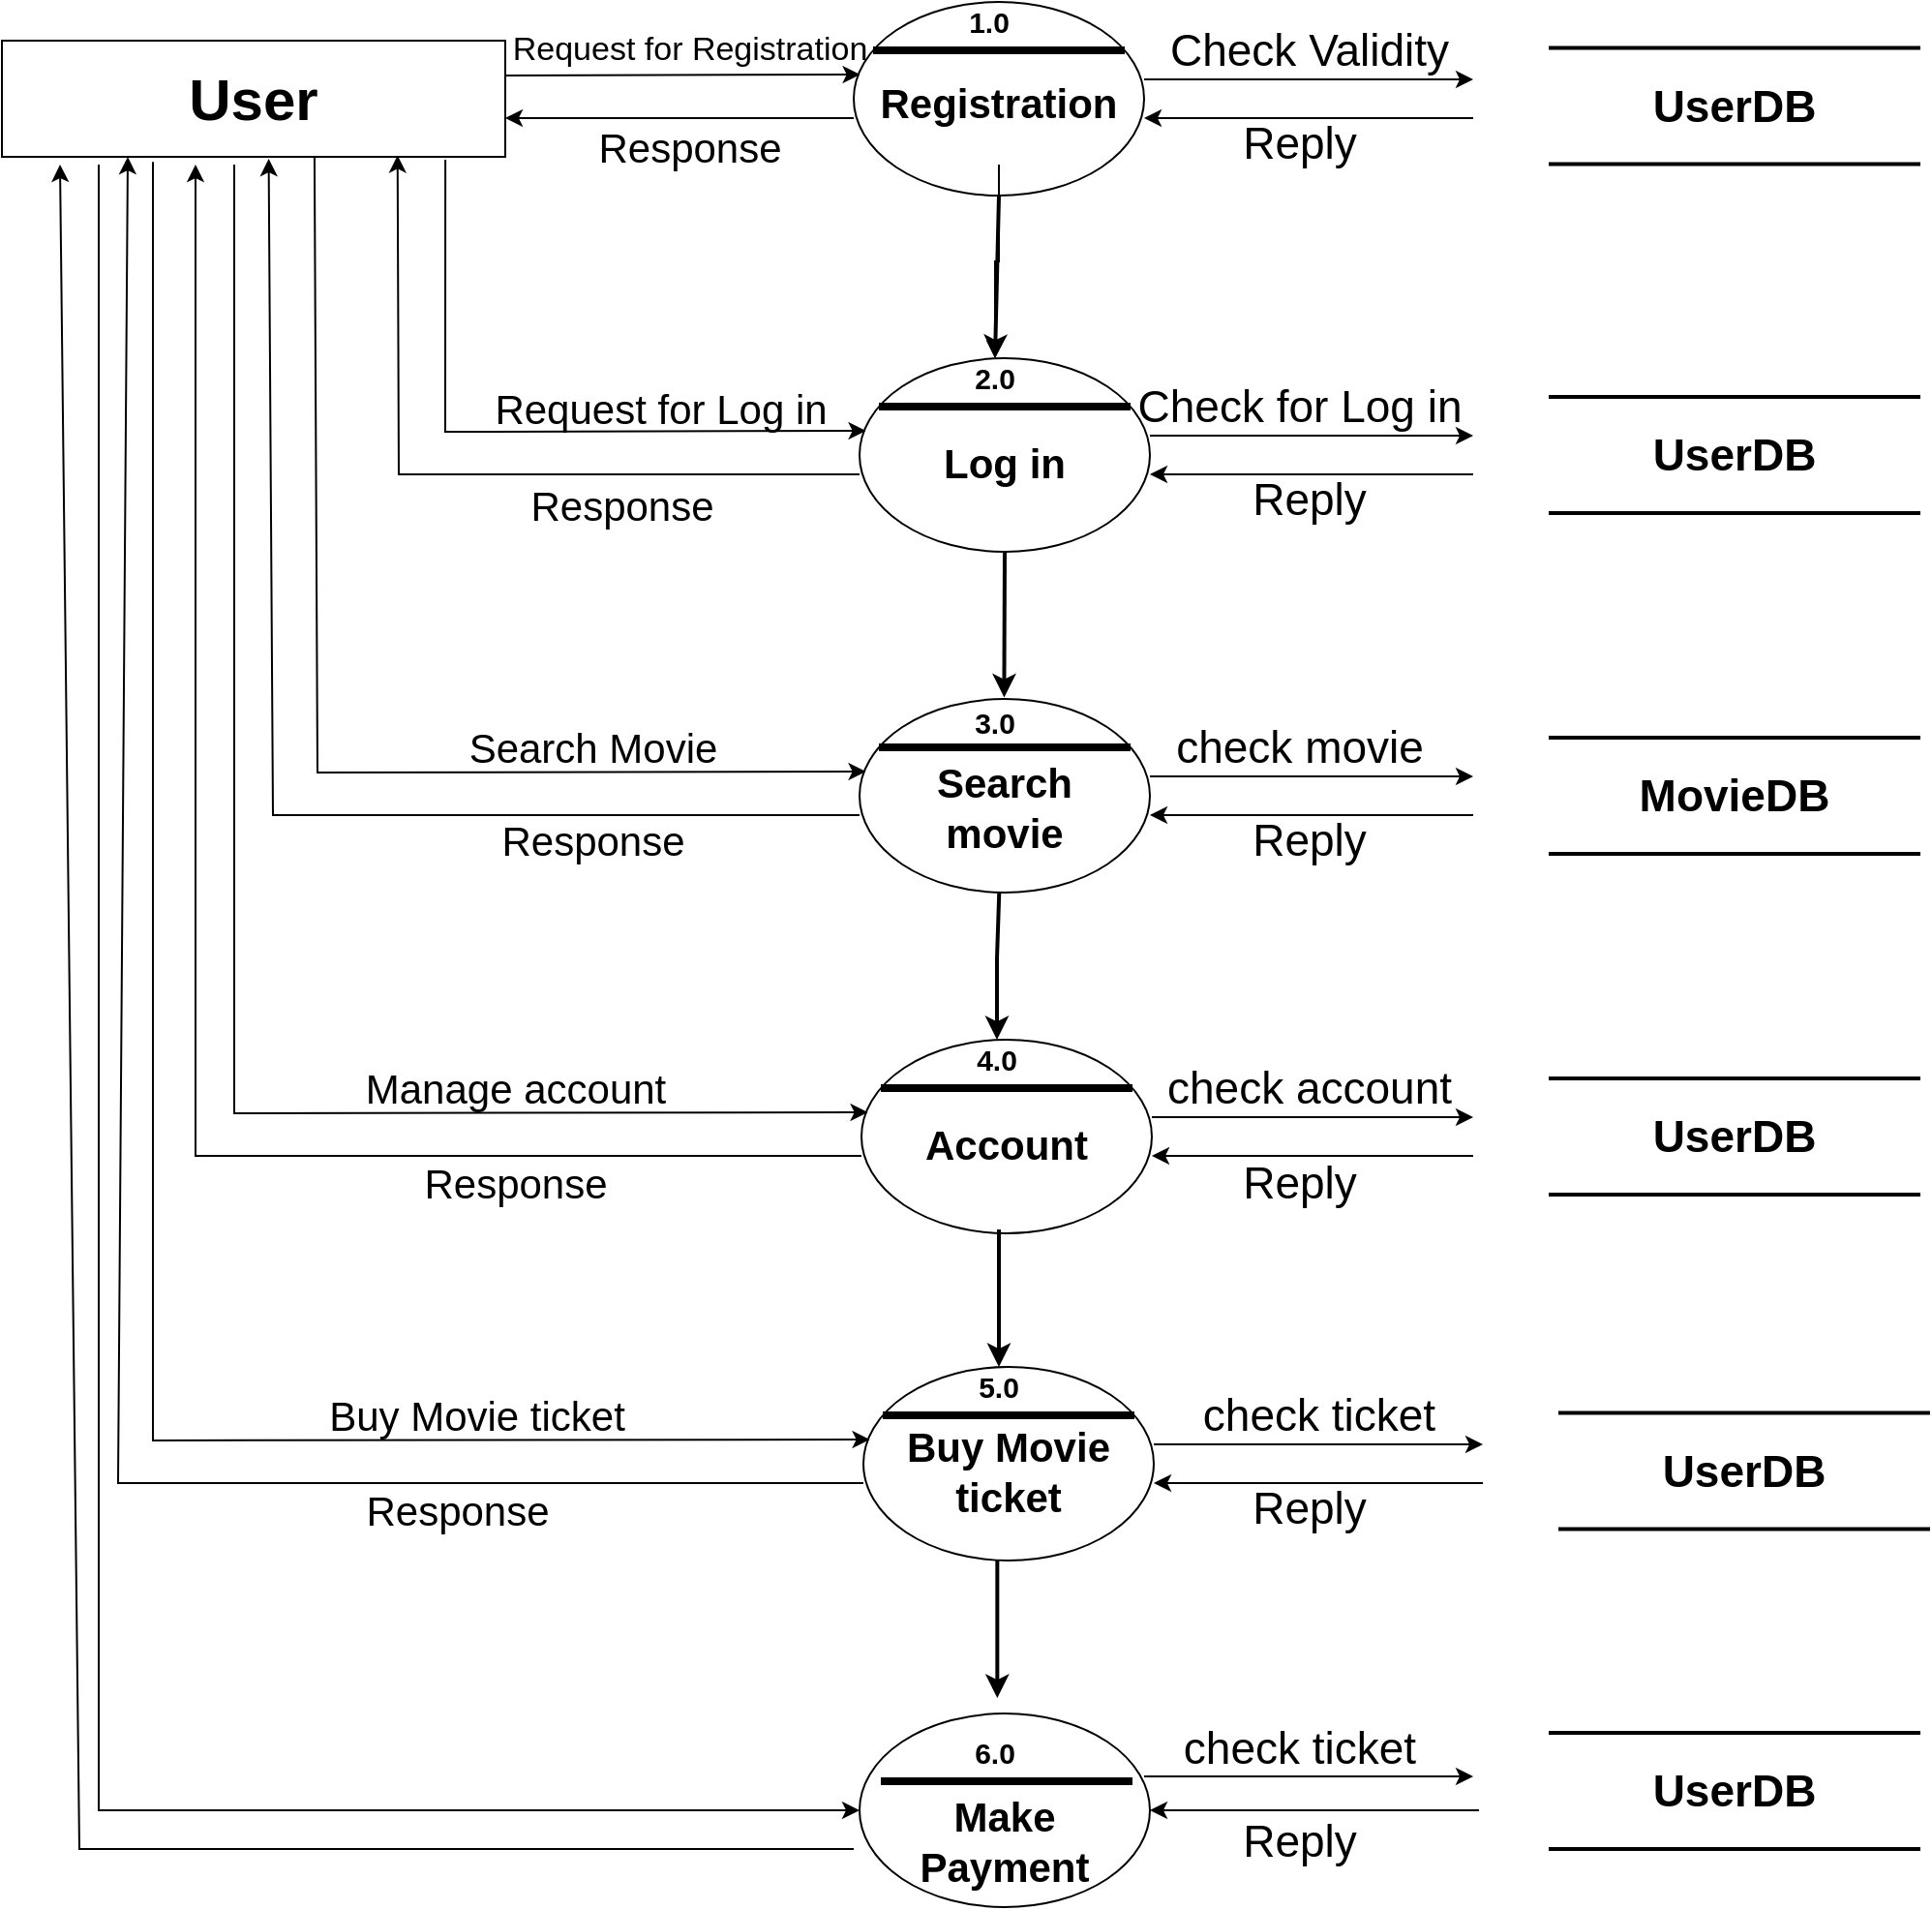 <mxfile version="16.5.3" type="google"><diagram name="Page-1" id="8ce9d11a-91a2-4d17-14d8-a56ed91bf033"><mxGraphModel dx="1887" dy="995" grid="1" gridSize="10" guides="1" tooltips="1" connect="1" arrows="1" fold="1" page="1" pageScale="1" pageWidth="1100" pageHeight="850" background="none" math="0" shadow="0"><root><mxCell id="0"/><mxCell id="1" parent="0"/><mxCell id="7LS0j4JChtvnkPmOGhUi-42" value="" style="ellipse;whiteSpace=wrap;html=1;" parent="1" vertex="1"><mxGeometry x="480" y="86" width="150" height="100" as="geometry"/></mxCell><mxCell id="bZD-gX8UPFdIb8TvTeiv-1" value="" style="edgeStyle=orthogonalEdgeStyle;rounded=0;orthogonalLoop=1;jettySize=auto;html=1;" parent="1" source="7LS0j4JChtvnkPmOGhUi-43" target="7LS0j4JChtvnkPmOGhUi-100" edge="1"><mxGeometry relative="1" as="geometry"/></mxCell><mxCell id="7LS0j4JChtvnkPmOGhUi-43" value="Registration" style="text;html=1;strokeColor=none;fillColor=none;align=center;verticalAlign=middle;whiteSpace=wrap;rounded=0;fontSize=21;fontStyle=1" parent="1" vertex="1"><mxGeometry x="490" y="106" width="130" height="64" as="geometry"/></mxCell><mxCell id="7LS0j4JChtvnkPmOGhUi-44" value="" style="line;strokeWidth=4;html=1;perimeter=backbonePerimeter;points=[];outlineConnect=0;fontSize=21;" parent="1" vertex="1"><mxGeometry x="490" y="106" width="130" height="10" as="geometry"/></mxCell><mxCell id="7LS0j4JChtvnkPmOGhUi-45" value="1.0" style="text;html=1;strokeColor=none;fillColor=none;align=center;verticalAlign=middle;whiteSpace=wrap;rounded=0;fontSize=15;fontStyle=1" parent="1" vertex="1"><mxGeometry x="525" y="86" width="50" height="20" as="geometry"/></mxCell><mxCell id="7LS0j4JChtvnkPmOGhUi-46" value="" style="endArrow=classic;html=1;rounded=0;fontSize=15;entryX=0.022;entryY=0.375;entryDx=0;entryDy=0;entryPerimeter=0;" parent="1" target="7LS0j4JChtvnkPmOGhUi-42" edge="1"><mxGeometry width="50" height="50" relative="1" as="geometry"><mxPoint x="300" y="124" as="sourcePoint"/><mxPoint x="470" y="116" as="targetPoint"/></mxGeometry></mxCell><mxCell id="7LS0j4JChtvnkPmOGhUi-47" value="" style="endArrow=classic;html=1;rounded=0;fontSize=15;" parent="1" edge="1"><mxGeometry width="50" height="50" relative="1" as="geometry"><mxPoint x="800" y="146" as="sourcePoint"/><mxPoint x="630" y="146.0" as="targetPoint"/></mxGeometry></mxCell><mxCell id="7LS0j4JChtvnkPmOGhUi-48" value="" style="endArrow=classic;html=1;rounded=0;fontSize=15;" parent="1" edge="1"><mxGeometry width="50" height="50" relative="1" as="geometry"><mxPoint x="630" y="126" as="sourcePoint"/><mxPoint x="800" y="126" as="targetPoint"/></mxGeometry></mxCell><mxCell id="7LS0j4JChtvnkPmOGhUi-49" value="" style="endArrow=classic;html=1;rounded=0;fontSize=15;" parent="1" edge="1"><mxGeometry width="50" height="50" relative="1" as="geometry"><mxPoint x="480" y="146.0" as="sourcePoint"/><mxPoint x="300" y="146" as="targetPoint"/></mxGeometry></mxCell><mxCell id="7LS0j4JChtvnkPmOGhUi-97" value="" style="ellipse;whiteSpace=wrap;html=1;" parent="1" vertex="1"><mxGeometry x="483" y="270" width="150" height="100" as="geometry"/></mxCell><mxCell id="7LS0j4JChtvnkPmOGhUi-98" value="Log in" style="text;html=1;strokeColor=none;fillColor=none;align=center;verticalAlign=middle;whiteSpace=wrap;rounded=0;fontSize=21;fontStyle=1" parent="1" vertex="1"><mxGeometry x="493" y="290" width="130" height="67.5" as="geometry"/></mxCell><mxCell id="7LS0j4JChtvnkPmOGhUi-99" value="" style="line;strokeWidth=4;html=1;perimeter=backbonePerimeter;points=[];outlineConnect=0;fontSize=21;" parent="1" vertex="1"><mxGeometry x="493" y="290" width="130" height="10" as="geometry"/></mxCell><mxCell id="7LS0j4JChtvnkPmOGhUi-100" value="2.0" style="text;html=1;strokeColor=none;fillColor=none;align=center;verticalAlign=middle;whiteSpace=wrap;rounded=0;fontSize=15;fontStyle=1" parent="1" vertex="1"><mxGeometry x="528" y="270" width="50" height="20" as="geometry"/></mxCell><mxCell id="7LS0j4JChtvnkPmOGhUi-101" value="" style="endArrow=classic;html=1;rounded=0;fontSize=15;entryX=0.022;entryY=0.375;entryDx=0;entryDy=0;entryPerimeter=0;exitX=0.881;exitY=1.025;exitDx=0;exitDy=0;exitPerimeter=0;" parent="1" source="7LS0j4JChtvnkPmOGhUi-121" target="7LS0j4JChtvnkPmOGhUi-97" edge="1"><mxGeometry width="50" height="50" relative="1" as="geometry"><mxPoint x="269" y="200" as="sourcePoint"/><mxPoint x="473" y="300" as="targetPoint"/><Array as="points"><mxPoint x="269" y="308"/></Array></mxGeometry></mxCell><mxCell id="7LS0j4JChtvnkPmOGhUi-102" value="" style="endArrow=classic;html=1;rounded=0;fontSize=15;" parent="1" edge="1"><mxGeometry width="50" height="50" relative="1" as="geometry"><mxPoint x="800" y="330" as="sourcePoint"/><mxPoint x="633" y="330.0" as="targetPoint"/></mxGeometry></mxCell><mxCell id="7LS0j4JChtvnkPmOGhUi-103" value="" style="endArrow=classic;html=1;rounded=0;fontSize=15;" parent="1" edge="1"><mxGeometry width="50" height="50" relative="1" as="geometry"><mxPoint x="633" y="310.0" as="sourcePoint"/><mxPoint x="800" y="310" as="targetPoint"/></mxGeometry></mxCell><mxCell id="7LS0j4JChtvnkPmOGhUi-104" value="" style="endArrow=classic;html=1;rounded=0;fontSize=15;entryX=0.786;entryY=0.987;entryDx=0;entryDy=0;entryPerimeter=0;" parent="1" target="7LS0j4JChtvnkPmOGhUi-121" edge="1"><mxGeometry width="50" height="50" relative="1" as="geometry"><mxPoint x="483" y="330.0" as="sourcePoint"/><mxPoint x="240" y="170" as="targetPoint"/><Array as="points"><mxPoint x="245" y="330"/></Array></mxGeometry></mxCell><mxCell id="7LS0j4JChtvnkPmOGhUi-105" value="" style="ellipse;whiteSpace=wrap;html=1;" parent="1" vertex="1"><mxGeometry x="483" y="446" width="150" height="100" as="geometry"/></mxCell><mxCell id="7LS0j4JChtvnkPmOGhUi-106" value="Search movie" style="text;html=1;strokeColor=none;fillColor=none;align=center;verticalAlign=middle;whiteSpace=wrap;rounded=0;fontSize=21;fontStyle=1" parent="1" vertex="1"><mxGeometry x="503" y="469.5" width="110" height="64" as="geometry"/></mxCell><mxCell id="7LS0j4JChtvnkPmOGhUi-107" value="" style="line;strokeWidth=4;html=1;perimeter=backbonePerimeter;points=[];outlineConnect=0;fontSize=21;" parent="1" vertex="1"><mxGeometry x="493" y="466" width="130" height="10" as="geometry"/></mxCell><mxCell id="7LS0j4JChtvnkPmOGhUi-108" value="3.0" style="text;html=1;strokeColor=none;fillColor=none;align=center;verticalAlign=middle;whiteSpace=wrap;rounded=0;fontSize=15;fontStyle=1" parent="1" vertex="1"><mxGeometry x="528" y="446" width="50" height="24" as="geometry"/></mxCell><mxCell id="7LS0j4JChtvnkPmOGhUi-109" value="" style="endArrow=classic;html=1;rounded=0;fontSize=15;entryX=0.022;entryY=0.375;entryDx=0;entryDy=0;entryPerimeter=0;exitX=0.621;exitY=1.002;exitDx=0;exitDy=0;exitPerimeter=0;" parent="1" source="7LS0j4JChtvnkPmOGhUi-121" target="7LS0j4JChtvnkPmOGhUi-105" edge="1"><mxGeometry width="50" height="50" relative="1" as="geometry"><mxPoint x="203" y="170" as="sourcePoint"/><mxPoint x="473" y="476" as="targetPoint"/><Array as="points"><mxPoint x="203" y="484"/></Array></mxGeometry></mxCell><mxCell id="7LS0j4JChtvnkPmOGhUi-110" value="" style="endArrow=classic;html=1;rounded=0;fontSize=15;" parent="1" edge="1"><mxGeometry width="50" height="50" relative="1" as="geometry"><mxPoint x="800" y="506" as="sourcePoint"/><mxPoint x="633" y="506.0" as="targetPoint"/></mxGeometry></mxCell><mxCell id="7LS0j4JChtvnkPmOGhUi-111" value="" style="endArrow=classic;html=1;rounded=0;fontSize=15;" parent="1" edge="1"><mxGeometry width="50" height="50" relative="1" as="geometry"><mxPoint x="633" y="486.0" as="sourcePoint"/><mxPoint x="800" y="486" as="targetPoint"/></mxGeometry></mxCell><mxCell id="7LS0j4JChtvnkPmOGhUi-112" value="" style="endArrow=classic;html=1;rounded=0;fontSize=15;entryX=0.53;entryY=1.017;entryDx=0;entryDy=0;entryPerimeter=0;" parent="1" target="7LS0j4JChtvnkPmOGhUi-121" edge="1"><mxGeometry width="50" height="50" relative="1" as="geometry"><mxPoint x="483" y="506.0" as="sourcePoint"/><mxPoint x="393" y="506.0" as="targetPoint"/><Array as="points"><mxPoint x="180" y="506"/></Array></mxGeometry></mxCell><mxCell id="7LS0j4JChtvnkPmOGhUi-113" value="" style="ellipse;whiteSpace=wrap;html=1;" parent="1" vertex="1"><mxGeometry x="484" y="622" width="150" height="100" as="geometry"/></mxCell><mxCell id="7LS0j4JChtvnkPmOGhUi-114" value="Account" style="text;html=1;strokeColor=none;fillColor=none;align=center;verticalAlign=middle;whiteSpace=wrap;rounded=0;fontSize=21;fontStyle=1" parent="1" vertex="1"><mxGeometry x="494" y="642" width="130" height="67.5" as="geometry"/></mxCell><mxCell id="7LS0j4JChtvnkPmOGhUi-115" value="" style="line;strokeWidth=4;html=1;perimeter=backbonePerimeter;points=[];outlineConnect=0;fontSize=21;" parent="1" vertex="1"><mxGeometry x="494" y="642" width="130" height="10" as="geometry"/></mxCell><mxCell id="7LS0j4JChtvnkPmOGhUi-116" value="4.0" style="text;html=1;strokeColor=none;fillColor=none;align=center;verticalAlign=middle;whiteSpace=wrap;rounded=0;fontSize=15;fontStyle=1" parent="1" vertex="1"><mxGeometry x="529" y="622" width="50" height="20" as="geometry"/></mxCell><mxCell id="7LS0j4JChtvnkPmOGhUi-117" value="" style="endArrow=classic;html=1;rounded=0;fontSize=15;entryX=0.022;entryY=0.375;entryDx=0;entryDy=0;entryPerimeter=0;" parent="1" target="7LS0j4JChtvnkPmOGhUi-113" edge="1"><mxGeometry width="50" height="50" relative="1" as="geometry"><mxPoint x="160" y="170" as="sourcePoint"/><mxPoint x="474" y="652" as="targetPoint"/><Array as="points"><mxPoint x="160" y="660"/></Array></mxGeometry></mxCell><mxCell id="7LS0j4JChtvnkPmOGhUi-118" value="" style="endArrow=classic;html=1;rounded=0;fontSize=15;" parent="1" edge="1"><mxGeometry width="50" height="50" relative="1" as="geometry"><mxPoint x="800" y="682" as="sourcePoint"/><mxPoint x="634" y="682.0" as="targetPoint"/></mxGeometry></mxCell><mxCell id="7LS0j4JChtvnkPmOGhUi-119" value="" style="endArrow=classic;html=1;rounded=0;fontSize=15;" parent="1" edge="1"><mxGeometry width="50" height="50" relative="1" as="geometry"><mxPoint x="634" y="662.0" as="sourcePoint"/><mxPoint x="800" y="662" as="targetPoint"/></mxGeometry></mxCell><mxCell id="7LS0j4JChtvnkPmOGhUi-120" value="" style="endArrow=classic;html=1;rounded=0;fontSize=15;" parent="1" edge="1"><mxGeometry width="50" height="50" relative="1" as="geometry"><mxPoint x="484" y="682.0" as="sourcePoint"/><mxPoint x="140" y="170" as="targetPoint"/><Array as="points"><mxPoint x="140" y="682"/></Array></mxGeometry></mxCell><mxCell id="7LS0j4JChtvnkPmOGhUi-121" value="" style="rounded=0;whiteSpace=wrap;html=1;fontSize=12;" parent="1" vertex="1"><mxGeometry x="40" y="106" width="260" height="60" as="geometry"/></mxCell><mxCell id="7LS0j4JChtvnkPmOGhUi-122" value="User" style="text;html=1;strokeColor=none;fillColor=none;align=center;verticalAlign=middle;whiteSpace=wrap;rounded=0;fontSize=30;fontStyle=1" parent="1" vertex="1"><mxGeometry x="50" y="116" width="240" height="40" as="geometry"/></mxCell><mxCell id="7LS0j4JChtvnkPmOGhUi-124" value="&lt;font style=&quot;font-size: 23px&quot;&gt;UserDB&lt;/font&gt;" style="shape=partialRectangle;whiteSpace=wrap;html=1;left=0;right=0;fillColor=none;fontSize=23;fontStyle=1;verticalAlign=middle;horizontal=1;spacing=2;labelBorderColor=none;strokeWidth=2;" parent="1" vertex="1"><mxGeometry x="840" y="109.75" width="190" height="60" as="geometry"/></mxCell><mxCell id="7LS0j4JChtvnkPmOGhUi-125" value="UserDB" style="shape=partialRectangle;whiteSpace=wrap;html=1;left=0;right=0;fillColor=none;fontSize=23;fontStyle=1;verticalAlign=middle;horizontal=1;spacing=2;labelBorderColor=none;strokeWidth=2;" parent="1" vertex="1"><mxGeometry x="840" y="290" width="190" height="60" as="geometry"/></mxCell><mxCell id="7LS0j4JChtvnkPmOGhUi-126" value="MovieDB" style="shape=partialRectangle;whiteSpace=wrap;html=1;left=0;right=0;fillColor=none;fontSize=23;fontStyle=1;verticalAlign=middle;horizontal=1;spacing=2;labelBorderColor=none;strokeWidth=2;" parent="1" vertex="1"><mxGeometry x="840" y="466" width="190" height="60" as="geometry"/></mxCell><mxCell id="7LS0j4JChtvnkPmOGhUi-127" value="UserDB" style="shape=partialRectangle;whiteSpace=wrap;html=1;left=0;right=0;fillColor=none;fontSize=23;fontStyle=1;verticalAlign=middle;horizontal=1;spacing=2;labelBorderColor=none;strokeWidth=2;" parent="1" vertex="1"><mxGeometry x="840" y="642" width="190" height="60" as="geometry"/></mxCell><mxCell id="7LS0j4JChtvnkPmOGhUi-132" value="Check Validity" style="text;html=1;align=center;verticalAlign=middle;resizable=0;points=[];autosize=1;strokeColor=none;fillColor=none;fontSize=23;" parent="1" vertex="1"><mxGeometry x="635" y="96" width="160" height="30" as="geometry"/></mxCell><mxCell id="7LS0j4JChtvnkPmOGhUi-134" value="Reply" style="text;html=1;align=center;verticalAlign=middle;resizable=0;points=[];autosize=1;strokeColor=none;fillColor=none;fontSize=23;" parent="1" vertex="1"><mxGeometry x="675" y="143.5" width="70" height="30" as="geometry"/></mxCell><mxCell id="7LS0j4JChtvnkPmOGhUi-135" value="Check for Log in" style="text;html=1;align=center;verticalAlign=middle;resizable=0;points=[];autosize=1;strokeColor=none;fillColor=none;fontSize=23;" parent="1" vertex="1"><mxGeometry x="620" y="280" width="180" height="30" as="geometry"/></mxCell><mxCell id="7LS0j4JChtvnkPmOGhUi-136" value="Reply" style="text;html=1;align=center;verticalAlign=middle;resizable=0;points=[];autosize=1;strokeColor=none;fillColor=none;fontSize=23;" parent="1" vertex="1"><mxGeometry x="680" y="327.5" width="70" height="30" as="geometry"/></mxCell><mxCell id="7LS0j4JChtvnkPmOGhUi-139" value="check movie" style="text;html=1;align=center;verticalAlign=middle;resizable=0;points=[];autosize=1;strokeColor=none;fillColor=none;fontSize=23;" parent="1" vertex="1"><mxGeometry x="640" y="456" width="140" height="30" as="geometry"/></mxCell><mxCell id="7LS0j4JChtvnkPmOGhUi-140" value="Reply" style="text;html=1;align=center;verticalAlign=middle;resizable=0;points=[];autosize=1;strokeColor=none;fillColor=none;fontSize=23;" parent="1" vertex="1"><mxGeometry x="680" y="503.5" width="70" height="30" as="geometry"/></mxCell><mxCell id="7LS0j4JChtvnkPmOGhUi-141" value="check account" style="text;html=1;align=center;verticalAlign=middle;resizable=0;points=[];autosize=1;strokeColor=none;fillColor=none;fontSize=23;" parent="1" vertex="1"><mxGeometry x="635" y="632" width="160" height="30" as="geometry"/></mxCell><mxCell id="7LS0j4JChtvnkPmOGhUi-142" value="Reply" style="text;html=1;align=center;verticalAlign=middle;resizable=0;points=[];autosize=1;strokeColor=none;fillColor=none;fontSize=23;" parent="1" vertex="1"><mxGeometry x="675" y="681" width="70" height="30" as="geometry"/></mxCell><mxCell id="7LS0j4JChtvnkPmOGhUi-143" value="Request for Registration" style="text;html=1;align=center;verticalAlign=middle;resizable=0;points=[];autosize=1;strokeColor=none;fillColor=none;fontSize=17;" parent="1" vertex="1"><mxGeometry x="295" y="96" width="200" height="30" as="geometry"/></mxCell><mxCell id="7LS0j4JChtvnkPmOGhUi-144" value="Response" style="text;html=1;align=center;verticalAlign=middle;resizable=0;points=[];autosize=1;strokeColor=none;fillColor=none;fontSize=21;" parent="1" vertex="1"><mxGeometry x="340" y="146" width="110" height="30" as="geometry"/></mxCell><mxCell id="7LS0j4JChtvnkPmOGhUi-147" value="Request for Log in" style="text;html=1;align=center;verticalAlign=middle;resizable=0;points=[];autosize=1;strokeColor=none;fillColor=none;fontSize=21;" parent="1" vertex="1"><mxGeometry x="285" y="281" width="190" height="30" as="geometry"/></mxCell><mxCell id="7LS0j4JChtvnkPmOGhUi-148" value="Response" style="text;html=1;align=center;verticalAlign=middle;resizable=0;points=[];autosize=1;strokeColor=none;fillColor=none;fontSize=21;" parent="1" vertex="1"><mxGeometry x="305" y="331" width="110" height="30" as="geometry"/></mxCell><mxCell id="7LS0j4JChtvnkPmOGhUi-149" value="Search Movie" style="text;html=1;align=center;verticalAlign=middle;resizable=0;points=[];autosize=1;strokeColor=none;fillColor=none;fontSize=21;" parent="1" vertex="1"><mxGeometry x="275" y="456" width="140" height="30" as="geometry"/></mxCell><mxCell id="7LS0j4JChtvnkPmOGhUi-150" value="Response" style="text;html=1;align=center;verticalAlign=middle;resizable=0;points=[];autosize=1;strokeColor=none;fillColor=none;fontSize=21;" parent="1" vertex="1"><mxGeometry x="290" y="503.5" width="110" height="30" as="geometry"/></mxCell><mxCell id="7LS0j4JChtvnkPmOGhUi-151" value="Manage account" style="text;html=1;align=center;verticalAlign=middle;resizable=0;points=[];autosize=1;strokeColor=none;fillColor=none;fontSize=21;" parent="1" vertex="1"><mxGeometry x="220" y="632" width="170" height="30" as="geometry"/></mxCell><mxCell id="7LS0j4JChtvnkPmOGhUi-152" value="Response" style="text;html=1;align=center;verticalAlign=middle;resizable=0;points=[];autosize=1;strokeColor=none;fillColor=none;fontSize=21;" parent="1" vertex="1"><mxGeometry x="250" y="681" width="110" height="30" as="geometry"/></mxCell><mxCell id="PsRP6glq9-kzLaCpCllH-1" value="" style="endArrow=classic;html=1;rounded=0;strokeWidth=2;entryX=0.5;entryY=0;entryDx=0;entryDy=0;exitX=0.5;exitY=1;exitDx=0;exitDy=0;" parent="1" source="7LS0j4JChtvnkPmOGhUi-42" target="7LS0j4JChtvnkPmOGhUi-100" edge="1"><mxGeometry width="50" height="50" relative="1" as="geometry"><mxPoint x="553" y="190" as="sourcePoint"/><mxPoint x="840" y="450" as="targetPoint"/></mxGeometry></mxCell><mxCell id="PsRP6glq9-kzLaCpCllH-2" value="" style="endArrow=classic;html=1;rounded=0;strokeWidth=2;exitX=0.5;exitY=1;exitDx=0;exitDy=0;entryX=0.594;entryY=-0.033;entryDx=0;entryDy=0;entryPerimeter=0;" parent="1" source="7LS0j4JChtvnkPmOGhUi-97" target="7LS0j4JChtvnkPmOGhUi-108" edge="1"><mxGeometry width="50" height="50" relative="1" as="geometry"><mxPoint x="690" y="450" as="sourcePoint"/><mxPoint x="558" y="440" as="targetPoint"/></mxGeometry></mxCell><mxCell id="PsRP6glq9-kzLaCpCllH-3" value="" style="endArrow=classic;html=1;rounded=0;strokeWidth=2;exitX=0.481;exitY=0.997;exitDx=0;exitDy=0;exitPerimeter=0;entryX=0.5;entryY=0;entryDx=0;entryDy=0;" parent="1" source="7LS0j4JChtvnkPmOGhUi-105" target="7LS0j4JChtvnkPmOGhUi-116" edge="1"><mxGeometry width="50" height="50" relative="1" as="geometry"><mxPoint x="620" y="580" as="sourcePoint"/><mxPoint x="555" y="620" as="targetPoint"/><Array as="points"><mxPoint x="554" y="580"/></Array></mxGeometry></mxCell><mxCell id="-k5GfCS8v7iOib95_AYi-2" value="" style="ellipse;whiteSpace=wrap;html=1;" parent="1" vertex="1"><mxGeometry x="485" y="791" width="150" height="100" as="geometry"/></mxCell><mxCell id="-k5GfCS8v7iOib95_AYi-3" value="Buy Movie ticket" style="text;html=1;strokeColor=none;fillColor=none;align=center;verticalAlign=middle;whiteSpace=wrap;rounded=0;fontSize=21;fontStyle=1" parent="1" vertex="1"><mxGeometry x="495" y="811" width="130" height="67.5" as="geometry"/></mxCell><mxCell id="-k5GfCS8v7iOib95_AYi-4" value="" style="line;strokeWidth=4;html=1;perimeter=backbonePerimeter;points=[];outlineConnect=0;fontSize=21;" parent="1" vertex="1"><mxGeometry x="495" y="811" width="130" height="10" as="geometry"/></mxCell><mxCell id="-k5GfCS8v7iOib95_AYi-5" value="5.0" style="text;html=1;strokeColor=none;fillColor=none;align=center;verticalAlign=middle;whiteSpace=wrap;rounded=0;fontSize=15;fontStyle=1" parent="1" vertex="1"><mxGeometry x="530" y="791" width="50" height="20" as="geometry"/></mxCell><mxCell id="-k5GfCS8v7iOib95_AYi-6" value="" style="endArrow=classic;html=1;rounded=0;fontSize=15;entryX=0.022;entryY=0.375;entryDx=0;entryDy=0;entryPerimeter=0;exitX=0.3;exitY=1.044;exitDx=0;exitDy=0;exitPerimeter=0;" parent="1" target="-k5GfCS8v7iOib95_AYi-2" edge="1" source="7LS0j4JChtvnkPmOGhUi-121"><mxGeometry width="50" height="50" relative="1" as="geometry"><mxPoint x="80" y="170" as="sourcePoint"/><mxPoint x="475" y="821" as="targetPoint"/><Array as="points"><mxPoint x="118" y="829"/></Array></mxGeometry></mxCell><mxCell id="-k5GfCS8v7iOib95_AYi-7" value="" style="endArrow=classic;html=1;rounded=0;fontSize=15;" parent="1" edge="1"><mxGeometry width="50" height="50" relative="1" as="geometry"><mxPoint x="805" y="851" as="sourcePoint"/><mxPoint x="635" y="851" as="targetPoint"/></mxGeometry></mxCell><mxCell id="-k5GfCS8v7iOib95_AYi-8" value="" style="endArrow=classic;html=1;rounded=0;fontSize=15;" parent="1" edge="1"><mxGeometry width="50" height="50" relative="1" as="geometry"><mxPoint x="635" y="831" as="sourcePoint"/><mxPoint x="805" y="831" as="targetPoint"/></mxGeometry></mxCell><mxCell id="-k5GfCS8v7iOib95_AYi-9" value="" style="endArrow=classic;html=1;rounded=0;fontSize=15;entryX=0.25;entryY=1;entryDx=0;entryDy=0;" parent="1" target="7LS0j4JChtvnkPmOGhUi-121" edge="1"><mxGeometry width="50" height="50" relative="1" as="geometry"><mxPoint x="485" y="851" as="sourcePoint"/><mxPoint x="110" y="170" as="targetPoint"/><Array as="points"><mxPoint x="100" y="851"/></Array></mxGeometry></mxCell><mxCell id="-k5GfCS8v7iOib95_AYi-10" value="UserDB" style="shape=partialRectangle;whiteSpace=wrap;html=1;left=0;right=0;fillColor=none;fontSize=23;fontStyle=1;verticalAlign=middle;horizontal=1;spacing=2;labelBorderColor=none;strokeWidth=2;" parent="1" vertex="1"><mxGeometry x="845" y="814.75" width="190" height="60" as="geometry"/></mxCell><mxCell id="-k5GfCS8v7iOib95_AYi-11" value="check ticket" style="text;html=1;align=center;verticalAlign=middle;resizable=0;points=[];autosize=1;strokeColor=none;fillColor=none;fontSize=23;" parent="1" vertex="1"><mxGeometry x="650" y="801" width="140" height="30" as="geometry"/></mxCell><mxCell id="-k5GfCS8v7iOib95_AYi-12" value="Reply" style="text;html=1;align=center;verticalAlign=middle;resizable=0;points=[];autosize=1;strokeColor=none;fillColor=none;fontSize=23;" parent="1" vertex="1"><mxGeometry x="680" y="848.5" width="70" height="30" as="geometry"/></mxCell><mxCell id="-k5GfCS8v7iOib95_AYi-13" value="Buy Movie ticket" style="text;html=1;align=center;verticalAlign=middle;resizable=0;points=[];autosize=1;strokeColor=none;fillColor=none;fontSize=21;" parent="1" vertex="1"><mxGeometry x="200" y="801" width="170" height="30" as="geometry"/></mxCell><mxCell id="-k5GfCS8v7iOib95_AYi-14" value="Response" style="text;html=1;align=center;verticalAlign=middle;resizable=0;points=[];autosize=1;strokeColor=none;fillColor=none;fontSize=21;" parent="1" vertex="1"><mxGeometry x="220" y="850" width="110" height="30" as="geometry"/></mxCell><mxCell id="-k5GfCS8v7iOib95_AYi-17" value="" style="endArrow=classic;html=1;rounded=0;strokeWidth=2;entryX=0.5;entryY=0;entryDx=0;entryDy=0;" parent="1" target="-k5GfCS8v7iOib95_AYi-5" edge="1"><mxGeometry width="50" height="50" relative="1" as="geometry"><mxPoint x="555" y="720" as="sourcePoint"/><mxPoint x="564" y="632" as="targetPoint"/><Array as="points"/></mxGeometry></mxCell><mxCell id="wlNugy7u9crJ7b3NTEHZ-3" value="" style="endArrow=classic;html=1;rounded=0;fontSize=15;" edge="1" parent="1"><mxGeometry width="50" height="50" relative="1" as="geometry"><mxPoint x="480" y="1040" as="sourcePoint"/><mxPoint x="70" y="170" as="targetPoint"/><Array as="points"><mxPoint x="80" y="1040"/></Array></mxGeometry></mxCell><mxCell id="wlNugy7u9crJ7b3NTEHZ-4" value="" style="endArrow=classic;html=1;rounded=0;fontSize=15;entryX=0;entryY=0.5;entryDx=0;entryDy=0;" edge="1" parent="1" target="wlNugy7u9crJ7b3NTEHZ-6"><mxGeometry width="50" height="50" relative="1" as="geometry"><mxPoint x="90" y="170" as="sourcePoint"/><mxPoint x="490" y="900" as="targetPoint"/><Array as="points"><mxPoint x="90" y="1020"/></Array></mxGeometry></mxCell><mxCell id="wlNugy7u9crJ7b3NTEHZ-5" value="" style="endArrow=classic;html=1;rounded=0;strokeWidth=2;entryX=0.5;entryY=0;entryDx=0;entryDy=0;" edge="1" parent="1"><mxGeometry width="50" height="50" relative="1" as="geometry"><mxPoint x="554.17" y="891" as="sourcePoint"/><mxPoint x="554.17" y="962" as="targetPoint"/><Array as="points"/></mxGeometry></mxCell><mxCell id="wlNugy7u9crJ7b3NTEHZ-6" value="" style="ellipse;whiteSpace=wrap;html=1;" vertex="1" parent="1"><mxGeometry x="483" y="970" width="150" height="100" as="geometry"/></mxCell><mxCell id="wlNugy7u9crJ7b3NTEHZ-7" value="" style="line;strokeWidth=4;html=1;perimeter=backbonePerimeter;points=[];outlineConnect=0;fontSize=21;" vertex="1" parent="1"><mxGeometry x="494" y="1000" width="130" height="10" as="geometry"/></mxCell><mxCell id="wlNugy7u9crJ7b3NTEHZ-8" value="Make Payment" style="text;html=1;strokeColor=none;fillColor=none;align=center;verticalAlign=middle;whiteSpace=wrap;rounded=0;fontSize=21;fontStyle=1" vertex="1" parent="1"><mxGeometry x="493" y="1002.5" width="130" height="67.5" as="geometry"/></mxCell><mxCell id="wlNugy7u9crJ7b3NTEHZ-10" value="6.0" style="text;html=1;strokeColor=none;fillColor=none;align=center;verticalAlign=middle;whiteSpace=wrap;rounded=0;fontSize=15;fontStyle=1" vertex="1" parent="1"><mxGeometry x="528" y="980" width="50" height="20" as="geometry"/></mxCell><mxCell id="wlNugy7u9crJ7b3NTEHZ-11" value="check ticket" style="text;html=1;align=center;verticalAlign=middle;resizable=0;points=[];autosize=1;strokeColor=none;fillColor=none;fontSize=23;" vertex="1" parent="1"><mxGeometry x="640" y="972.5" width="140" height="30" as="geometry"/></mxCell><mxCell id="wlNugy7u9crJ7b3NTEHZ-12" value="UserDB" style="shape=partialRectangle;whiteSpace=wrap;html=1;left=0;right=0;fillColor=none;fontSize=23;fontStyle=1;verticalAlign=middle;horizontal=1;spacing=2;labelBorderColor=none;strokeWidth=2;" vertex="1" parent="1"><mxGeometry x="840" y="980" width="190" height="60" as="geometry"/></mxCell><mxCell id="wlNugy7u9crJ7b3NTEHZ-13" value="" style="endArrow=classic;html=1;rounded=0;fontSize=15;" edge="1" parent="1"><mxGeometry width="50" height="50" relative="1" as="geometry"><mxPoint x="630" y="1002.5" as="sourcePoint"/><mxPoint x="800" y="1002.5" as="targetPoint"/></mxGeometry></mxCell><mxCell id="wlNugy7u9crJ7b3NTEHZ-14" value="" style="endArrow=classic;html=1;rounded=0;fontSize=15;" edge="1" parent="1"><mxGeometry width="50" height="50" relative="1" as="geometry"><mxPoint x="803" y="1020" as="sourcePoint"/><mxPoint x="633" y="1020" as="targetPoint"/></mxGeometry></mxCell><mxCell id="wlNugy7u9crJ7b3NTEHZ-15" value="Reply" style="text;html=1;align=center;verticalAlign=middle;resizable=0;points=[];autosize=1;strokeColor=none;fillColor=none;fontSize=23;" vertex="1" parent="1"><mxGeometry x="675" y="1021.25" width="70" height="30" as="geometry"/></mxCell></root></mxGraphModel></diagram></mxfile>
